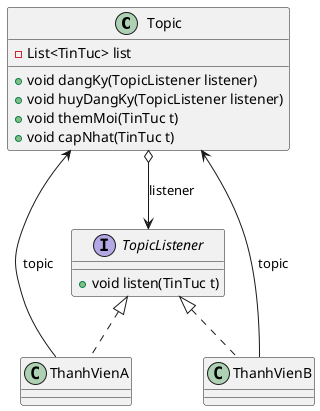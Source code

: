 @startuml
'https://plantuml.com/class-diagram

class Topic{
    -List<TinTuc> list
    +void dangKy(TopicListener listener)
    +void huyDangKy(TopicListener listener)
    +void themMoi(TinTuc t)
    +void capNhat(TinTuc t)
}
interface TopicListener{
    +void listen(TinTuc t)
}
class ThanhVienA
class ThanhVienB
TopicListener <|.. ThanhVienA
TopicListener <|.. ThanhVienB
Topic o--> TopicListener : listener
ThanhVienA --> Topic : topic
ThanhVienB --> Topic : topic
@enduml